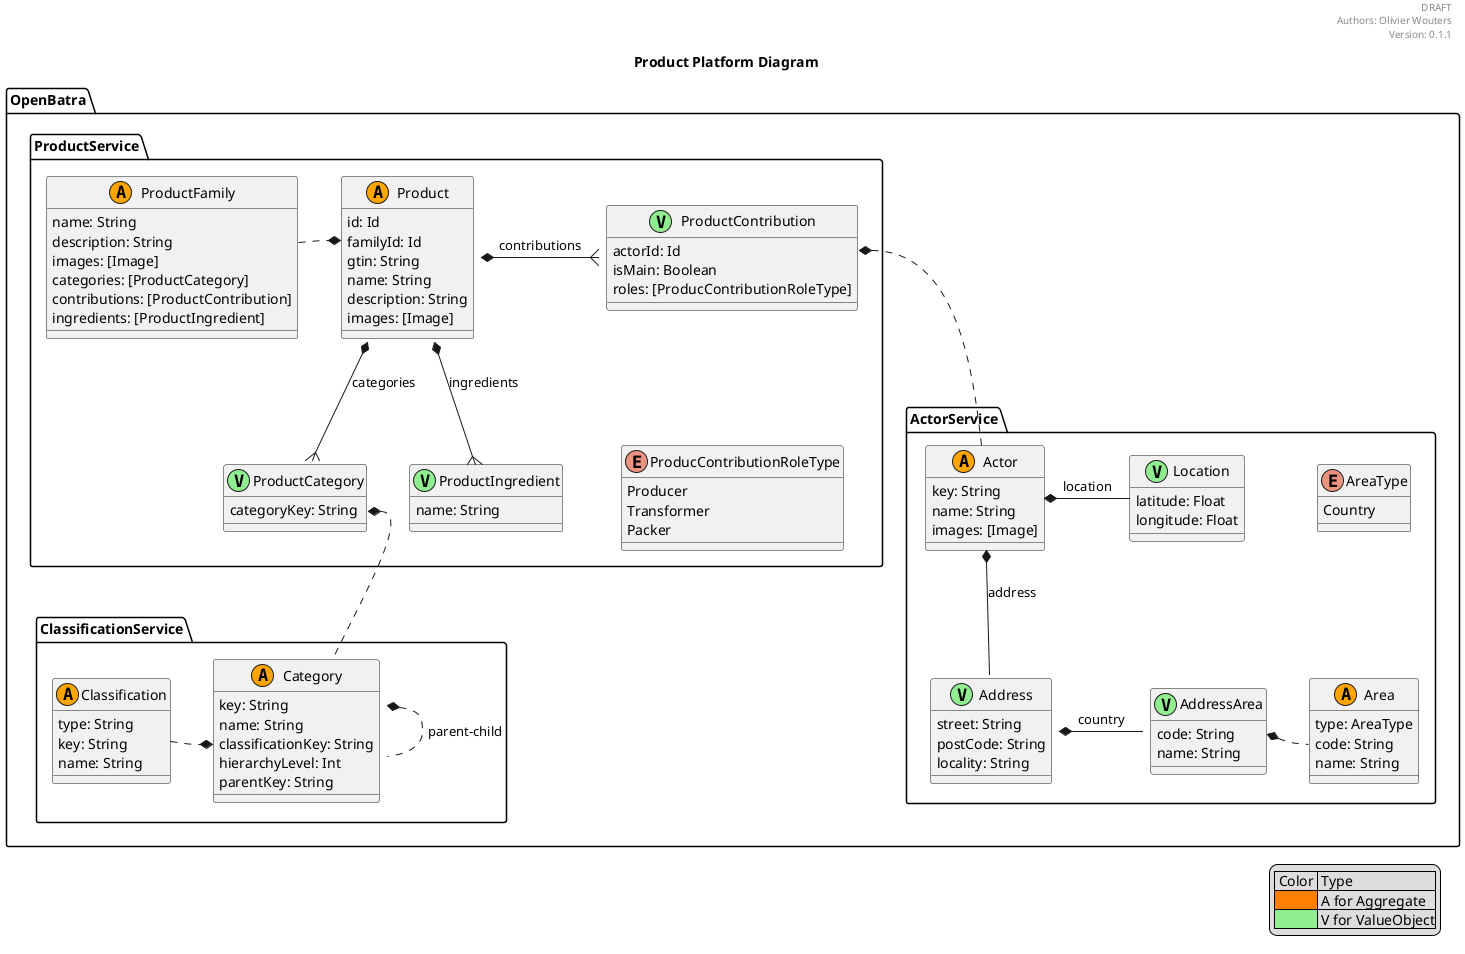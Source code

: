 @startuml

header
DRAFT
Authors: Olivier Wouters
Version: 0.1.1
endheader

legend right
    | Color | Type |
    |<#ff7f00>| A for Aggregate|
    |<#90ee90>| V for ValueObject|
endlegend

title Product Platform Diagram

namespace OpenBatra {
  
  namespace ActorService {
  
    class Actor << (A,orange) >> {
      key: String
      name: String
      images: [Image]
    }
    
    Actor *-down- Address : address
    Actor *-right- Location : location
    
    class Address << (V,lightgreen) >> {
      street: String
      postCode: String
      locality: String
    }
    
    Address::country *-right- AddressArea : country
    
    class AddressArea << (V,lightgreen) >> {
      code: String
      name: String
    }
    
    AddressArea::code *.right. Area
    
    class Area << (A,orange) >> {
      type: AreaType
      code: String
      name: String
    }
    
    Area .up[hidden]. AreaType
    
    enum AreaType {
        Country
    }
    
    class Location << (V,lightgreen) >> {
        latitude: Float
        longitude: Float
    }
  
  }
  
  namespace ClassificationService {
    
    class Classification << (A,orange) >> {
      type: String
      key: String
      name: String
    }
    
    class Category << (A,orange) >> {
      key: String
      name: String
      classificationKey: String
      hierarchyLevel: Int
      parentKey: String
    }
    
    Category::classificationKey *.left. Classification
    Category *.right. Category : parent-child
  }
  
  namespace ProductService {
  
    class Product << (A,orange) >> {
      id: Id
      familyId: Id
      gtin: String
      name: String
      description: String
      images: [Image]
    }
    
    Product *-right-{ ProductContribution : contributions
    Product *-down-{ ProductCategory :  categories
    Product::familyId *.left. ProductFamily
    Product *--{ ProductIngredient : ingredients
    
    class ProductContribution << (V,lightgreen) >> {
        actorId: Id
        isMain: Boolean
        roles: [ProducContributionRoleType]
    }
    
   ProductContribution::actorId *..  OpenBatra.ActorService.Actor
    
    ProductContribution -down[hidden]- ProducContributionRoleType
    
    enum ProducContributionRoleType {
      Producer
      Transformer
      Packer
    }
    
    class ProductCategory << (V,lightgreen) >> {
      categoryKey: String
    }
  
    ProductCategory::categoryKey *.down. OpenBatra.ClassificationService.Category
    
    class ProductIngredient << (V,lightgreen) >> {
        name: String
    }
    
    class ProductFamily << (A,orange) >> {
      name: String
      description: String
      images: [Image]
      categories: [ProductCategory]
      contributions: [ProductContribution]
      ingredients: [ProductIngredient]
    }
  }
}

@enduml
